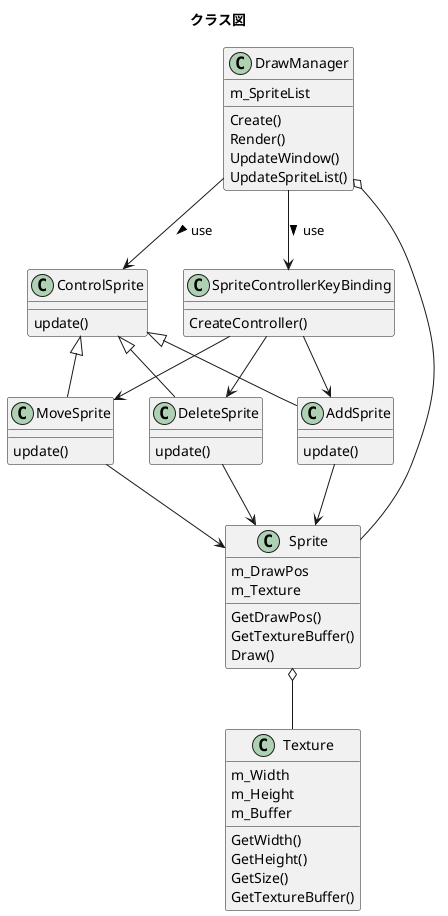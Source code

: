 @startuml
title クラス図
class "Texture" as Texture{
    m_Width
    m_Height
    m_Buffer

    GetWidth()
    GetHeight()
    GetSize()
    GetTextureBuffer()
}
class "Sprite" as Sprite{
    m_DrawPos
    m_Texture

    GetDrawPos()
    GetTextureBuffer()
    Draw()
}

class "ControlSprite" as ControlSprite{
    update()
}

class "AddSprite" as AddSprite{
    update()
}

class "DeleteSprite" as DeleteSprite{
    update()
}

class "MoveSprite" as MoveSprite{
    update()
}

class "DrawManager" as DrawManager{
    m_SpriteList

    Create()
    Render()
    UpdateWindow()
    UpdateSpriteList()
}

class "SpriteControllerKeyBinding" as SpriteControllerKeyBinding{
    CreateController()
}

AddSprite --> Sprite
DeleteSprite --> Sprite
MoveSprite --> Sprite
DrawManager --> ControlSprite : use >
DrawManager --> SpriteControllerKeyBinding : use >
DrawManager o-- Sprite
Sprite o-- Texture
ControlSprite <|-- AddSprite
ControlSprite <|-- DeleteSprite
ControlSprite <|-- MoveSprite
SpriteControllerKeyBinding --> AddSprite
SpriteControllerKeyBinding --> DeleteSprite
SpriteControllerKeyBinding --> MoveSprite


@enduml